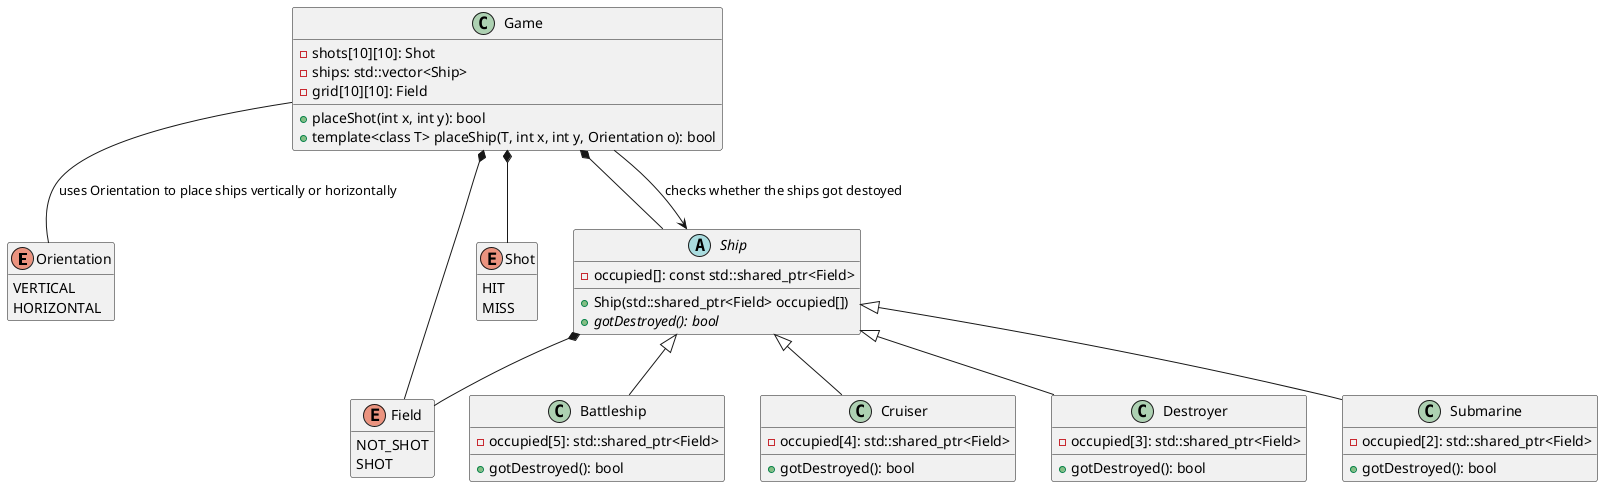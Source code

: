 @startuml

enum Orientation {
	VERTICAL
	HORIZONTAL
}
enum Field {
	NOT_SHOT
	SHOT
}
enum Shot {
	HIT
	MISS
}

class Game {
	+placeShot(int x, int y): bool
	+template<class T> placeShip(T, int x, int y, Orientation o): bool
	-shots[10][10]: Shot
	-ships: std::vector<Ship>
	-grid[10][10]: Field
}

abstract Ship {
	-occupied[]: const std::shared_ptr<Field>
	+Ship(std::shared_ptr<Field> occupied[])
	+{abstract} gotDestroyed(): bool
}
class Battleship {
	-occupied[5]: std::shared_ptr<Field>
	+gotDestroyed(): bool
}
class Cruiser {
	-occupied[4]: std::shared_ptr<Field>
	+gotDestroyed(): bool
}
class Destroyer {
	-occupied[3]: std::shared_ptr<Field>
	+gotDestroyed(): bool
}
class Submarine {
	-occupied[2]: std::shared_ptr<Field>
	+gotDestroyed(): bool
}

Ship <|-- Battleship
Ship <|-- Cruiser
Ship <|-- Destroyer
Ship <|-- Submarine

Game *-- Field
Game -- Orientation: uses Orientation to place ships vertically or horizontally
Game *-- Shot
Game *-- Ship
Ship *-- Field
Game --> Ship: checks whether the ships got destoyed

hide enum empty methods

@enduml

